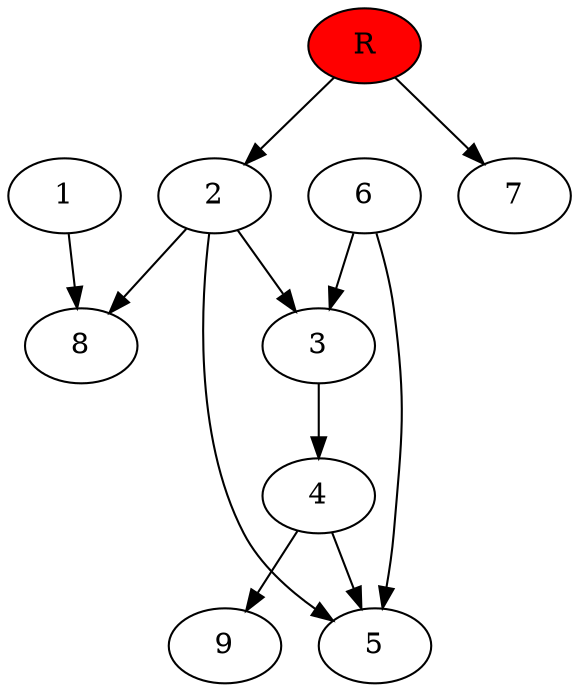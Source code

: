 digraph prb16286 {
	1
	2
	3
	4
	5
	6
	7
	8
	R [fillcolor="#ff0000" style=filled]
	1 -> 8
	2 -> 3
	2 -> 5
	2 -> 8
	3 -> 4
	4 -> 5
	4 -> 9
	6 -> 3
	6 -> 5
	R -> 2
	R -> 7
}

